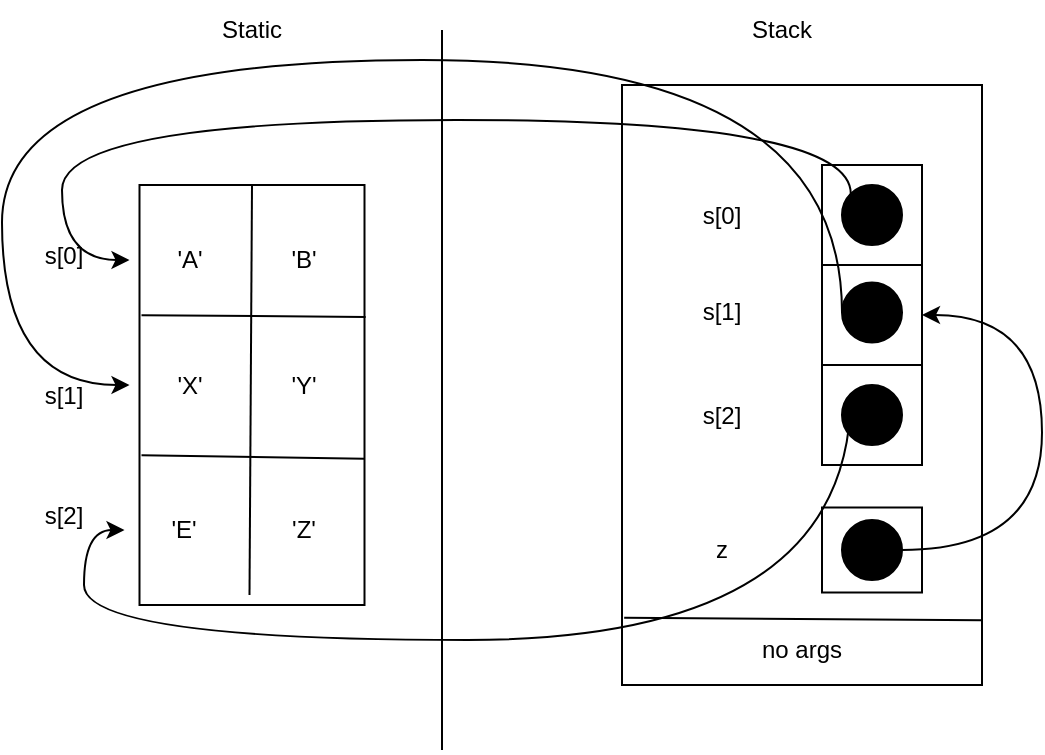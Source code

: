 <mxfile version="15.8.7" type="device"><diagram id="nRjTSaSsfcEcuxojrbDv" name="Page-1"><mxGraphModel dx="700" dy="792" grid="1" gridSize="10" guides="1" tooltips="1" connect="1" arrows="1" fold="1" page="1" pageScale="1" pageWidth="850" pageHeight="1100" math="0" shadow="0"><root><mxCell id="0"/><mxCell id="1" parent="0"/><mxCell id="Xtc6GTV3weIZgKMdVwtw-1" value="" style="rounded=0;whiteSpace=wrap;html=1;rotation=90;" vertex="1" parent="1"><mxGeometry x="300" y="162.5" width="300" height="180" as="geometry"/></mxCell><mxCell id="Xtc6GTV3weIZgKMdVwtw-2" value="" style="endArrow=none;html=1;rounded=0;" edge="1" parent="1"><mxGeometry width="50" height="50" relative="1" as="geometry"><mxPoint x="270" y="435" as="sourcePoint"/><mxPoint x="270" y="75" as="targetPoint"/></mxGeometry></mxCell><mxCell id="Xtc6GTV3weIZgKMdVwtw-3" value="" style="rounded=0;whiteSpace=wrap;html=1;rotation=90;" vertex="1" parent="1"><mxGeometry x="70" y="201.25" width="210" height="112.5" as="geometry"/></mxCell><mxCell id="Xtc6GTV3weIZgKMdVwtw-4" value="" style="endArrow=none;html=1;rounded=0;entryX=0;entryY=0.5;entryDx=0;entryDy=0;" edge="1" parent="1" target="Xtc6GTV3weIZgKMdVwtw-3"><mxGeometry width="50" height="50" relative="1" as="geometry"><mxPoint x="173.75" y="357.5" as="sourcePoint"/><mxPoint x="433.75" y="387.5" as="targetPoint"/></mxGeometry></mxCell><mxCell id="Xtc6GTV3weIZgKMdVwtw-6" value="s[0]" style="text;html=1;strokeColor=none;fillColor=none;align=center;verticalAlign=middle;whiteSpace=wrap;rounded=0;" vertex="1" parent="1"><mxGeometry x="51.25" y="172.5" width="60" height="30" as="geometry"/></mxCell><mxCell id="Xtc6GTV3weIZgKMdVwtw-7" value="s[1]" style="text;html=1;strokeColor=none;fillColor=none;align=center;verticalAlign=middle;whiteSpace=wrap;rounded=0;" vertex="1" parent="1"><mxGeometry x="51.25" y="242.5" width="60" height="30" as="geometry"/></mxCell><mxCell id="Xtc6GTV3weIZgKMdVwtw-8" value="s[2]" style="text;html=1;strokeColor=none;fillColor=none;align=center;verticalAlign=middle;whiteSpace=wrap;rounded=0;" vertex="1" parent="1"><mxGeometry x="51.25" y="302.5" width="60" height="30" as="geometry"/></mxCell><mxCell id="Xtc6GTV3weIZgKMdVwtw-9" value="" style="endArrow=none;html=1;rounded=0;entryX=0.652;entryY=0;entryDx=0;entryDy=0;entryPerimeter=0;" edge="1" parent="1" target="Xtc6GTV3weIZgKMdVwtw-3"><mxGeometry width="50" height="50" relative="1" as="geometry"><mxPoint x="119.75" y="287.57" as="sourcePoint"/><mxPoint x="163.75" y="287.5" as="targetPoint"/></mxGeometry></mxCell><mxCell id="Xtc6GTV3weIZgKMdVwtw-10" value="" style="endArrow=none;html=1;rounded=0;entryX=0.314;entryY=-0.005;entryDx=0;entryDy=0;entryPerimeter=0;" edge="1" parent="1" target="Xtc6GTV3weIZgKMdVwtw-3"><mxGeometry width="50" height="50" relative="1" as="geometry"><mxPoint x="119.75" y="217.57" as="sourcePoint"/><mxPoint x="163.75" y="217.5" as="targetPoint"/></mxGeometry></mxCell><mxCell id="Xtc6GTV3weIZgKMdVwtw-12" value="'A'" style="text;html=1;strokeColor=none;fillColor=none;align=center;verticalAlign=middle;whiteSpace=wrap;rounded=0;" vertex="1" parent="1"><mxGeometry x="113.75" y="175" width="60" height="30" as="geometry"/></mxCell><mxCell id="Xtc6GTV3weIZgKMdVwtw-14" value="'B'" style="text;html=1;strokeColor=none;fillColor=none;align=center;verticalAlign=middle;whiteSpace=wrap;rounded=0;" vertex="1" parent="1"><mxGeometry x="171.25" y="175" width="60" height="30" as="geometry"/></mxCell><mxCell id="Xtc6GTV3weIZgKMdVwtw-16" value="'X'" style="text;html=1;strokeColor=none;fillColor=none;align=center;verticalAlign=middle;whiteSpace=wrap;rounded=0;" vertex="1" parent="1"><mxGeometry x="113.75" y="237.5" width="60" height="30" as="geometry"/></mxCell><mxCell id="Xtc6GTV3weIZgKMdVwtw-17" value="'Y'" style="text;html=1;strokeColor=none;fillColor=none;align=center;verticalAlign=middle;whiteSpace=wrap;rounded=0;" vertex="1" parent="1"><mxGeometry x="171.25" y="237.5" width="60" height="30" as="geometry"/></mxCell><mxCell id="Xtc6GTV3weIZgKMdVwtw-19" value="'E'" style="text;html=1;strokeColor=none;fillColor=none;align=center;verticalAlign=middle;whiteSpace=wrap;rounded=0;" vertex="1" parent="1"><mxGeometry x="111.25" y="310" width="60" height="30" as="geometry"/></mxCell><mxCell id="Xtc6GTV3weIZgKMdVwtw-20" value="'Z'" style="text;html=1;strokeColor=none;fillColor=none;align=center;verticalAlign=middle;whiteSpace=wrap;rounded=0;" vertex="1" parent="1"><mxGeometry x="171.25" y="310" width="60" height="30" as="geometry"/></mxCell><mxCell id="Xtc6GTV3weIZgKMdVwtw-22" value="Static" style="text;html=1;strokeColor=none;fillColor=none;align=center;verticalAlign=middle;whiteSpace=wrap;rounded=0;" vertex="1" parent="1"><mxGeometry x="145" y="60" width="60" height="30" as="geometry"/></mxCell><mxCell id="Xtc6GTV3weIZgKMdVwtw-23" value="Stack" style="text;html=1;strokeColor=none;fillColor=none;align=center;verticalAlign=middle;whiteSpace=wrap;rounded=0;" vertex="1" parent="1"><mxGeometry x="410" y="60" width="60" height="30" as="geometry"/></mxCell><mxCell id="Xtc6GTV3weIZgKMdVwtw-24" value="" style="endArrow=none;html=1;rounded=0;entryX=0.892;entryY=0;entryDx=0;entryDy=0;entryPerimeter=0;exitX=0.888;exitY=0.994;exitDx=0;exitDy=0;exitPerimeter=0;" edge="1" parent="1" source="Xtc6GTV3weIZgKMdVwtw-1" target="Xtc6GTV3weIZgKMdVwtw-1"><mxGeometry width="50" height="50" relative="1" as="geometry"><mxPoint x="320" y="430" as="sourcePoint"/><mxPoint x="370" y="380" as="targetPoint"/></mxGeometry></mxCell><mxCell id="Xtc6GTV3weIZgKMdVwtw-25" value="no args" style="text;html=1;strokeColor=none;fillColor=none;align=center;verticalAlign=middle;whiteSpace=wrap;rounded=0;" vertex="1" parent="1"><mxGeometry x="420" y="370" width="60" height="30" as="geometry"/></mxCell><mxCell id="Xtc6GTV3weIZgKMdVwtw-26" value="s[0]" style="text;html=1;strokeColor=none;fillColor=none;align=center;verticalAlign=middle;whiteSpace=wrap;rounded=0;" vertex="1" parent="1"><mxGeometry x="380" y="152.5" width="60" height="30" as="geometry"/></mxCell><mxCell id="Xtc6GTV3weIZgKMdVwtw-27" value="z" style="text;html=1;strokeColor=none;fillColor=none;align=center;verticalAlign=middle;whiteSpace=wrap;rounded=0;" vertex="1" parent="1"><mxGeometry x="380" y="320" width="60" height="30" as="geometry"/></mxCell><mxCell id="Xtc6GTV3weIZgKMdVwtw-28" value="" style="rounded=0;whiteSpace=wrap;html=1;" vertex="1" parent="1"><mxGeometry x="460" y="313.75" width="50" height="42.5" as="geometry"/></mxCell><mxCell id="Xtc6GTV3weIZgKMdVwtw-45" style="edgeStyle=orthogonalEdgeStyle;curved=1;rounded=0;orthogonalLoop=1;jettySize=auto;html=1;exitX=1;exitY=0.5;exitDx=0;exitDy=0;entryX=1;entryY=0.5;entryDx=0;entryDy=0;" edge="1" parent="1" source="Xtc6GTV3weIZgKMdVwtw-29" target="Xtc6GTV3weIZgKMdVwtw-34"><mxGeometry relative="1" as="geometry"><Array as="points"><mxPoint x="570" y="335"/><mxPoint x="570" y="218"/></Array></mxGeometry></mxCell><mxCell id="Xtc6GTV3weIZgKMdVwtw-29" value="" style="ellipse;whiteSpace=wrap;html=1;aspect=fixed;fillColor=#000000;" vertex="1" parent="1"><mxGeometry x="470" y="320" width="30" height="30" as="geometry"/></mxCell><mxCell id="Xtc6GTV3weIZgKMdVwtw-31" value="" style="rounded=0;whiteSpace=wrap;html=1;fillColor=#FFFFFF;" vertex="1" parent="1"><mxGeometry x="460" y="142.5" width="50" height="50" as="geometry"/></mxCell><mxCell id="Xtc6GTV3weIZgKMdVwtw-42" style="edgeStyle=orthogonalEdgeStyle;rounded=0;orthogonalLoop=1;jettySize=auto;html=1;exitX=0;exitY=0;exitDx=0;exitDy=0;entryX=0;entryY=0.5;entryDx=0;entryDy=0;curved=1;" edge="1" parent="1" source="Xtc6GTV3weIZgKMdVwtw-32" target="Xtc6GTV3weIZgKMdVwtw-12"><mxGeometry relative="1" as="geometry"><Array as="points"><mxPoint x="474" y="120"/><mxPoint x="80" y="120"/><mxPoint x="80" y="190"/></Array></mxGeometry></mxCell><mxCell id="Xtc6GTV3weIZgKMdVwtw-32" value="" style="ellipse;whiteSpace=wrap;html=1;aspect=fixed;fillColor=#000000;" vertex="1" parent="1"><mxGeometry x="470" y="152.5" width="30" height="30" as="geometry"/></mxCell><mxCell id="Xtc6GTV3weIZgKMdVwtw-34" value="" style="rounded=0;whiteSpace=wrap;html=1;fillColor=#FFFFFF;" vertex="1" parent="1"><mxGeometry x="460" y="192.5" width="50" height="50" as="geometry"/></mxCell><mxCell id="Xtc6GTV3weIZgKMdVwtw-43" style="edgeStyle=orthogonalEdgeStyle;curved=1;rounded=0;orthogonalLoop=1;jettySize=auto;html=1;exitX=0;exitY=0.5;exitDx=0;exitDy=0;entryX=0;entryY=0.5;entryDx=0;entryDy=0;" edge="1" parent="1" source="Xtc6GTV3weIZgKMdVwtw-35" target="Xtc6GTV3weIZgKMdVwtw-16"><mxGeometry relative="1" as="geometry"><Array as="points"><mxPoint x="470" y="90"/><mxPoint x="50" y="90"/><mxPoint x="50" y="253"/></Array></mxGeometry></mxCell><mxCell id="Xtc6GTV3weIZgKMdVwtw-35" value="" style="ellipse;whiteSpace=wrap;html=1;aspect=fixed;fillColor=#000000;" vertex="1" parent="1"><mxGeometry x="470" y="201.25" width="30" height="30" as="geometry"/></mxCell><mxCell id="Xtc6GTV3weIZgKMdVwtw-37" value="" style="rounded=0;whiteSpace=wrap;html=1;fillColor=#FFFFFF;" vertex="1" parent="1"><mxGeometry x="460" y="242.5" width="50" height="50" as="geometry"/></mxCell><mxCell id="Xtc6GTV3weIZgKMdVwtw-44" style="edgeStyle=orthogonalEdgeStyle;curved=1;rounded=0;orthogonalLoop=1;jettySize=auto;html=1;exitX=0;exitY=0;exitDx=0;exitDy=0;entryX=0;entryY=0.5;entryDx=0;entryDy=0;" edge="1" parent="1" source="Xtc6GTV3weIZgKMdVwtw-38" target="Xtc6GTV3weIZgKMdVwtw-19"><mxGeometry relative="1" as="geometry"><Array as="points"><mxPoint x="474" y="380"/><mxPoint x="91" y="380"/><mxPoint x="91" y="325"/></Array></mxGeometry></mxCell><mxCell id="Xtc6GTV3weIZgKMdVwtw-38" value="" style="ellipse;whiteSpace=wrap;html=1;aspect=fixed;fillColor=#000000;" vertex="1" parent="1"><mxGeometry x="470" y="252.5" width="30" height="30" as="geometry"/></mxCell><mxCell id="Xtc6GTV3weIZgKMdVwtw-40" value="s[1]" style="text;html=1;strokeColor=none;fillColor=none;align=center;verticalAlign=middle;whiteSpace=wrap;rounded=0;" vertex="1" parent="1"><mxGeometry x="380" y="201.25" width="60" height="30" as="geometry"/></mxCell><mxCell id="Xtc6GTV3weIZgKMdVwtw-41" value="s[2]" style="text;html=1;strokeColor=none;fillColor=none;align=center;verticalAlign=middle;whiteSpace=wrap;rounded=0;" vertex="1" parent="1"><mxGeometry x="380" y="252.5" width="60" height="30" as="geometry"/></mxCell></root></mxGraphModel></diagram></mxfile>